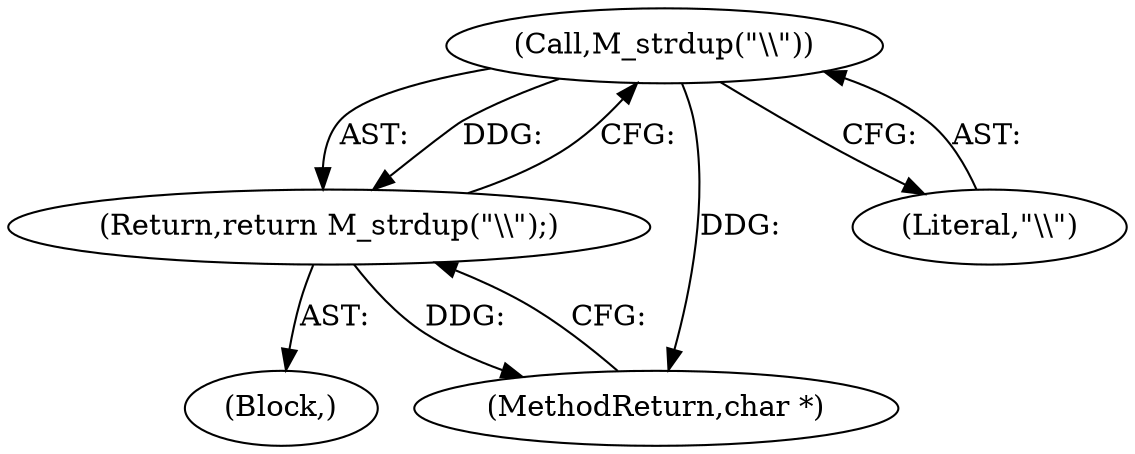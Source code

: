 digraph "0_mstdlib_db124b8f607dd0a40a9aef2d4d468fad433522a7_5@API" {
"1000203" [label="(Call,M_strdup(\"\\\\\"))"];
"1000202" [label="(Return,return M_strdup(\"\\\\\");)"];
"1000203" [label="(Call,M_strdup(\"\\\\\"))"];
"1000202" [label="(Return,return M_strdup(\"\\\\\");)"];
"1000201" [label="(Block,)"];
"1000280" [label="(MethodReturn,char *)"];
"1000204" [label="(Literal,\"\\\\\")"];
"1000203" -> "1000202"  [label="AST: "];
"1000203" -> "1000204"  [label="CFG: "];
"1000204" -> "1000203"  [label="AST: "];
"1000202" -> "1000203"  [label="CFG: "];
"1000203" -> "1000280"  [label="DDG: "];
"1000203" -> "1000202"  [label="DDG: "];
"1000202" -> "1000201"  [label="AST: "];
"1000280" -> "1000202"  [label="CFG: "];
"1000202" -> "1000280"  [label="DDG: "];
}
